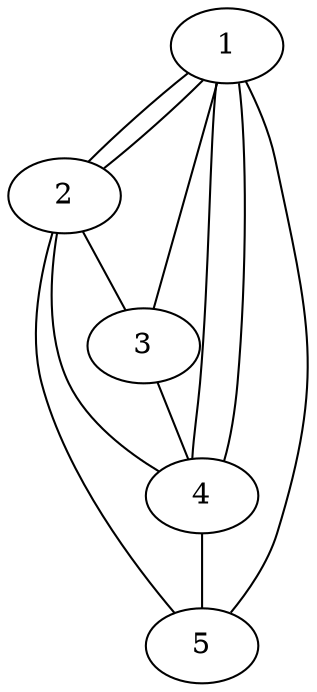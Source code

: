 graph G {
  1 -- 2;
  1 -- 2;
  1 -- 4;
  1 -- 4;
  1 -- 3;
  1 -- 5;
  2 -- 3;
  2 -- 4;
  2 -- 5;
  3 -- 4;
  4 -- 5;
}
